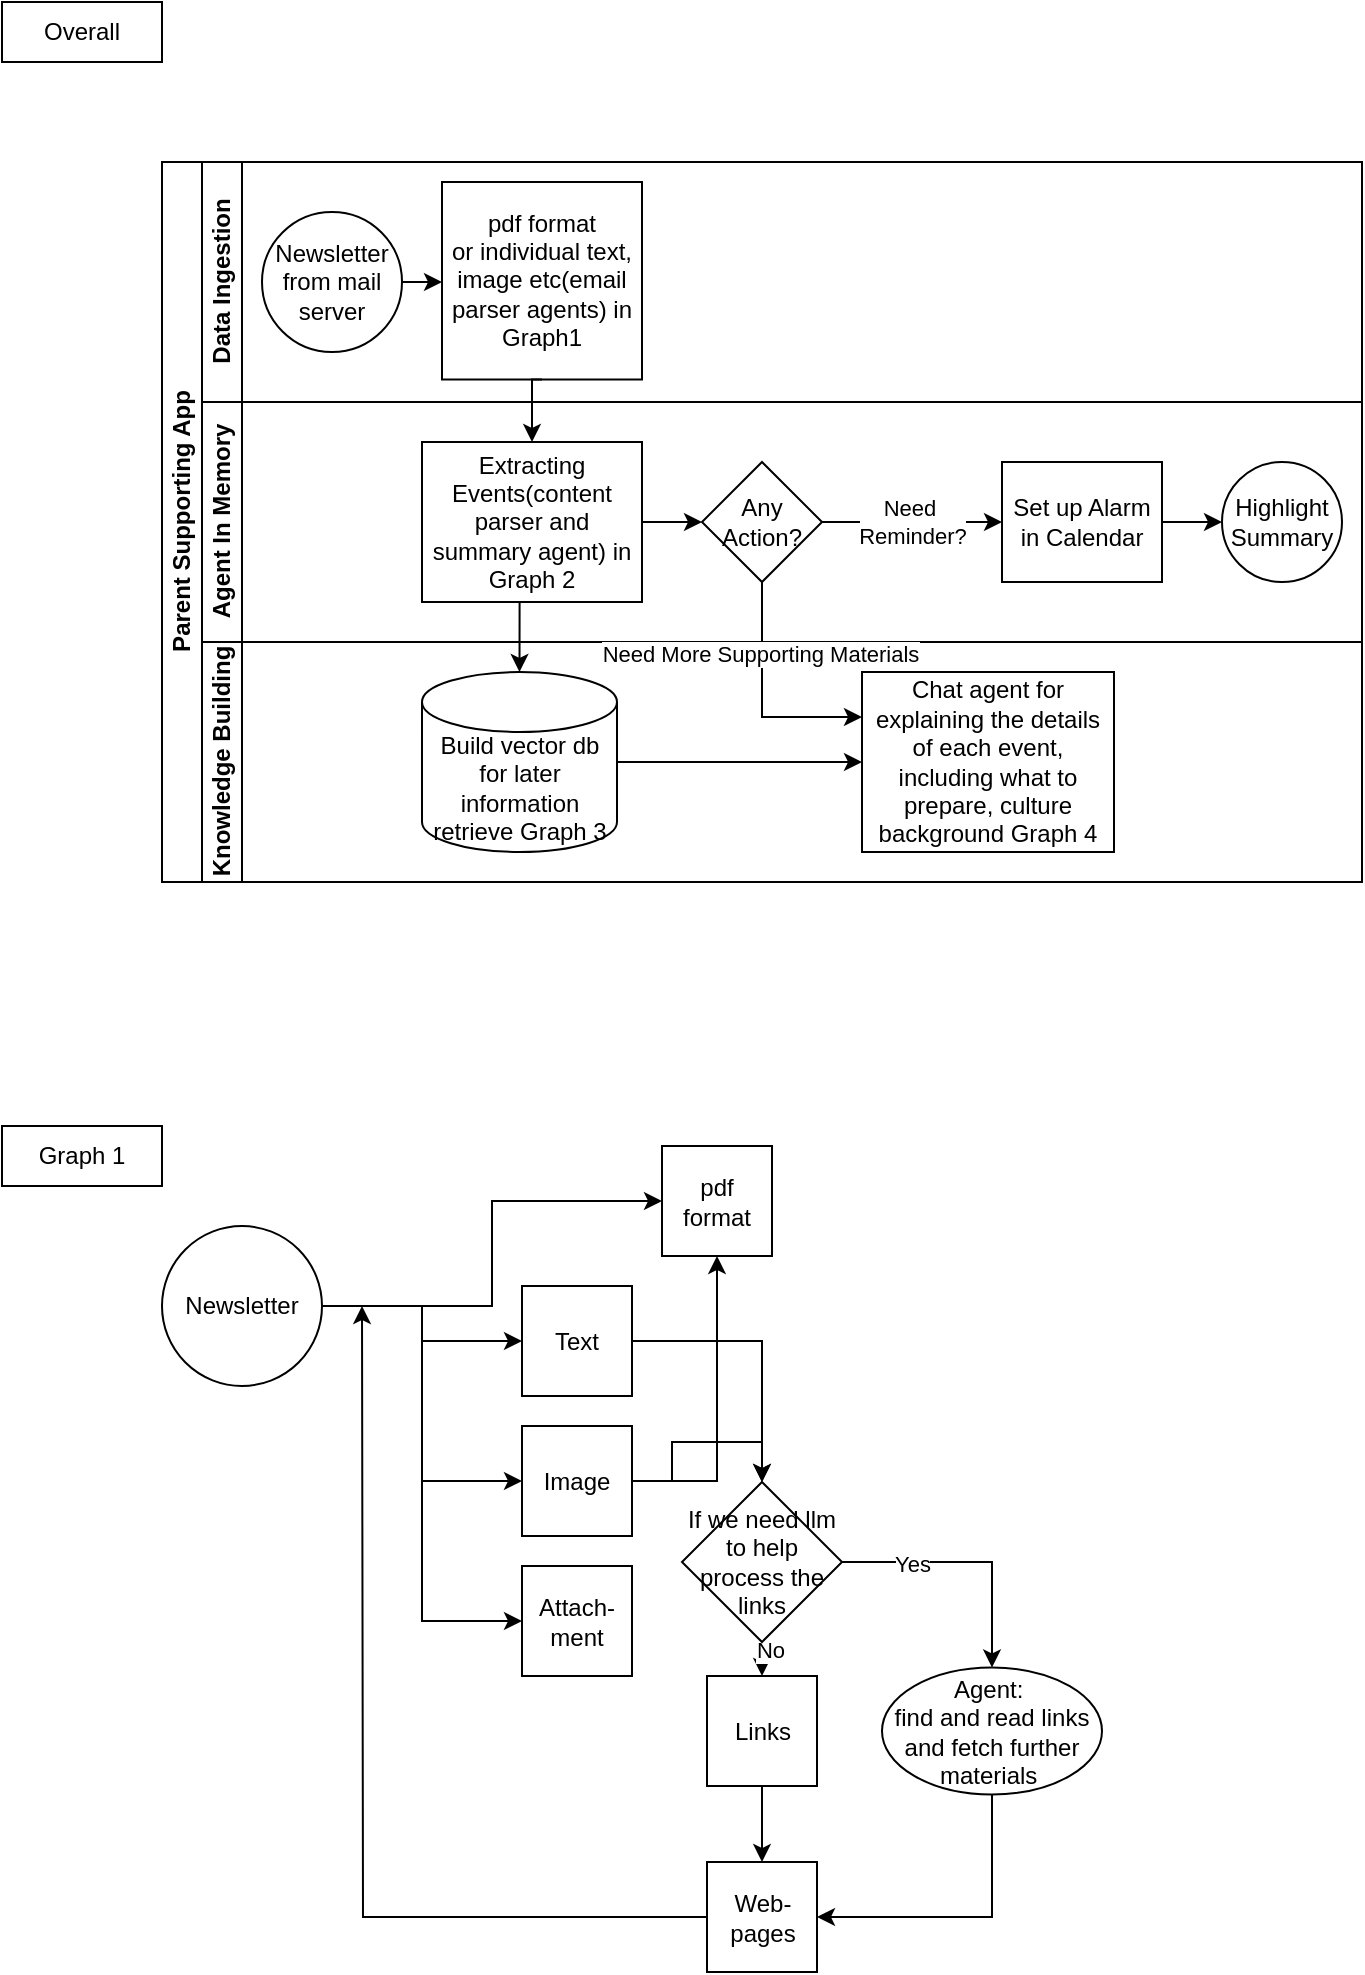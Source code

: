 <mxfile version="26.2.13" pages="2">
  <diagram id="prtHgNgQTEPvFCAcTncT" name="Page-1">
    <mxGraphModel dx="1158" dy="745" grid="1" gridSize="10" guides="1" tooltips="1" connect="1" arrows="1" fold="1" page="1" pageScale="1" pageWidth="827" pageHeight="1169" math="0" shadow="0">
      <root>
        <mxCell id="0" />
        <mxCell id="1" parent="0" />
        <mxCell id="dNxyNK7c78bLwvsdeMH5-19" value="Parent Supporting App" style="swimlane;html=1;childLayout=stackLayout;resizeParent=1;resizeParentMax=0;horizontal=0;startSize=20;horizontalStack=0;" parent="1" vertex="1">
          <mxGeometry x="120" y="120" width="600" height="360" as="geometry" />
        </mxCell>
        <mxCell id="dNxyNK7c78bLwvsdeMH5-20" value="Data Ingestion" style="swimlane;html=1;startSize=20;horizontal=0;" parent="dNxyNK7c78bLwvsdeMH5-19" vertex="1">
          <mxGeometry x="20" width="580" height="120" as="geometry" />
        </mxCell>
        <mxCell id="dNxyNK7c78bLwvsdeMH5-25" value="" style="edgeStyle=orthogonalEdgeStyle;rounded=0;orthogonalLoop=1;jettySize=auto;html=1;" parent="dNxyNK7c78bLwvsdeMH5-20" source="dNxyNK7c78bLwvsdeMH5-23" target="dNxyNK7c78bLwvsdeMH5-24" edge="1">
          <mxGeometry relative="1" as="geometry" />
        </mxCell>
        <mxCell id="dNxyNK7c78bLwvsdeMH5-23" value="Newsletter from mail server" style="ellipse;whiteSpace=wrap;html=1;" parent="dNxyNK7c78bLwvsdeMH5-20" vertex="1">
          <mxGeometry x="30" y="25" width="70" height="70" as="geometry" />
        </mxCell>
        <mxCell id="dNxyNK7c78bLwvsdeMH5-24" value="pdf format&lt;div&gt;or individual text, image etc(email parser agents) in Graph1&lt;/div&gt;" style="rounded=0;whiteSpace=wrap;html=1;fontFamily=Helvetica;fontSize=12;fontColor=#000000;align=center;" parent="dNxyNK7c78bLwvsdeMH5-20" vertex="1">
          <mxGeometry x="120" y="10" width="100" height="98.75" as="geometry" />
        </mxCell>
        <mxCell id="5y53VwKbbks-n5xjh9GS-1" style="edgeStyle=orthogonalEdgeStyle;rounded=0;orthogonalLoop=1;jettySize=auto;html=1;exitX=0.5;exitY=1;exitDx=0;exitDy=0;entryX=0.5;entryY=0;entryDx=0;entryDy=0;entryPerimeter=0;" edge="1" parent="dNxyNK7c78bLwvsdeMH5-19" source="dNxyNK7c78bLwvsdeMH5-26" target="5y53VwKbbks-n5xjh9GS-3">
          <mxGeometry relative="1" as="geometry" />
        </mxCell>
        <mxCell id="5y53VwKbbks-n5xjh9GS-2" style="edgeStyle=orthogonalEdgeStyle;rounded=0;orthogonalLoop=1;jettySize=auto;html=1;exitX=0.5;exitY=1;exitDx=0;exitDy=0;entryX=0.5;entryY=0;entryDx=0;entryDy=0;" edge="1" parent="dNxyNK7c78bLwvsdeMH5-19" source="dNxyNK7c78bLwvsdeMH5-24" target="dNxyNK7c78bLwvsdeMH5-26">
          <mxGeometry relative="1" as="geometry" />
        </mxCell>
        <mxCell id="dNxyNK7c78bLwvsdeMH5-21" value="Agent In Memory" style="swimlane;html=1;startSize=20;horizontal=0;" parent="dNxyNK7c78bLwvsdeMH5-19" vertex="1">
          <mxGeometry x="20" y="120" width="580" height="120" as="geometry" />
        </mxCell>
        <mxCell id="dNxyNK7c78bLwvsdeMH5-29" value="" style="edgeStyle=orthogonalEdgeStyle;rounded=0;orthogonalLoop=1;jettySize=auto;html=1;endArrow=classic;endFill=1;" parent="dNxyNK7c78bLwvsdeMH5-21" source="dNxyNK7c78bLwvsdeMH5-26" target="dNxyNK7c78bLwvsdeMH5-28" edge="1">
          <mxGeometry relative="1" as="geometry" />
        </mxCell>
        <mxCell id="dNxyNK7c78bLwvsdeMH5-26" value="Extracting Events(content parser and summary agent) in Graph 2" style="rounded=0;whiteSpace=wrap;html=1;fontFamily=Helvetica;fontSize=12;fontColor=#000000;align=center;" parent="dNxyNK7c78bLwvsdeMH5-21" vertex="1">
          <mxGeometry x="110" y="20" width="110" height="80" as="geometry" />
        </mxCell>
        <mxCell id="dNxyNK7c78bLwvsdeMH5-28" value="Any Action?" style="rhombus;whiteSpace=wrap;html=1;fontFamily=Helvetica;fontSize=12;fontColor=#000000;align=center;" parent="dNxyNK7c78bLwvsdeMH5-21" vertex="1">
          <mxGeometry x="250" y="30" width="60" height="60" as="geometry" />
        </mxCell>
        <mxCell id="dNxyNK7c78bLwvsdeMH5-30" value="Set up Alarm in Calendar" style="rounded=0;whiteSpace=wrap;html=1;fontFamily=Helvetica;fontSize=12;fontColor=#000000;align=center;" parent="dNxyNK7c78bLwvsdeMH5-21" vertex="1">
          <mxGeometry x="400" y="30" width="80" height="60" as="geometry" />
        </mxCell>
        <mxCell id="dNxyNK7c78bLwvsdeMH5-31" value="Need&amp;nbsp;&lt;div&gt;Reminder?&lt;/div&gt;" style="edgeStyle=orthogonalEdgeStyle;rounded=0;orthogonalLoop=1;jettySize=auto;html=1;endArrow=classic;endFill=1;" parent="dNxyNK7c78bLwvsdeMH5-21" source="dNxyNK7c78bLwvsdeMH5-28" target="dNxyNK7c78bLwvsdeMH5-30" edge="1">
          <mxGeometry relative="1" as="geometry" />
        </mxCell>
        <mxCell id="dNxyNK7c78bLwvsdeMH5-32" value="Highlight Summary" style="ellipse;whiteSpace=wrap;html=1;" parent="dNxyNK7c78bLwvsdeMH5-21" vertex="1">
          <mxGeometry x="510" y="30" width="60" height="60" as="geometry" />
        </mxCell>
        <mxCell id="dNxyNK7c78bLwvsdeMH5-33" value="" style="edgeStyle=orthogonalEdgeStyle;rounded=0;orthogonalLoop=1;jettySize=auto;html=1;endArrow=classic;endFill=1;" parent="dNxyNK7c78bLwvsdeMH5-21" source="dNxyNK7c78bLwvsdeMH5-30" target="dNxyNK7c78bLwvsdeMH5-32" edge="1">
          <mxGeometry relative="1" as="geometry" />
        </mxCell>
        <mxCell id="dNxyNK7c78bLwvsdeMH5-22" value="Knowledge Building" style="swimlane;html=1;startSize=20;horizontal=0;" parent="dNxyNK7c78bLwvsdeMH5-19" vertex="1">
          <mxGeometry x="20" y="240" width="580" height="120" as="geometry" />
        </mxCell>
        <mxCell id="5y53VwKbbks-n5xjh9GS-3" value="Build vector db for later information retrieve Graph 3" style="shape=cylinder3;whiteSpace=wrap;html=1;boundedLbl=1;backgroundOutline=1;size=15;" vertex="1" parent="dNxyNK7c78bLwvsdeMH5-22">
          <mxGeometry x="110" y="15" width="97.5" height="90" as="geometry" />
        </mxCell>
        <mxCell id="dNxyNK7c78bLwvsdeMH5-34" value="Chat agent for explaining the details of each event, including what to prepare, culture background Graph 4" style="rounded=0;whiteSpace=wrap;html=1;fontFamily=Helvetica;fontSize=12;fontColor=#000000;align=center;" parent="dNxyNK7c78bLwvsdeMH5-22" vertex="1">
          <mxGeometry x="330" y="15" width="126" height="90" as="geometry" />
        </mxCell>
        <mxCell id="5y53VwKbbks-n5xjh9GS-4" value="" style="edgeStyle=orthogonalEdgeStyle;rounded=0;orthogonalLoop=1;jettySize=auto;html=1;" edge="1" parent="dNxyNK7c78bLwvsdeMH5-22" source="5y53VwKbbks-n5xjh9GS-3" target="dNxyNK7c78bLwvsdeMH5-34">
          <mxGeometry relative="1" as="geometry" />
        </mxCell>
        <mxCell id="5y53VwKbbks-n5xjh9GS-8" style="edgeStyle=orthogonalEdgeStyle;rounded=0;orthogonalLoop=1;jettySize=auto;html=1;exitX=0.5;exitY=1;exitDx=0;exitDy=0;entryX=0;entryY=0.25;entryDx=0;entryDy=0;" edge="1" parent="dNxyNK7c78bLwvsdeMH5-19" source="dNxyNK7c78bLwvsdeMH5-28" target="dNxyNK7c78bLwvsdeMH5-34">
          <mxGeometry relative="1" as="geometry" />
        </mxCell>
        <mxCell id="5y53VwKbbks-n5xjh9GS-9" value="Need More Supporting Materials" style="edgeLabel;html=1;align=center;verticalAlign=middle;resizable=0;points=[];" vertex="1" connectable="0" parent="5y53VwKbbks-n5xjh9GS-8">
          <mxGeometry x="-0.387" y="-1" relative="1" as="geometry">
            <mxPoint as="offset" />
          </mxGeometry>
        </mxCell>
        <mxCell id="5y53VwKbbks-n5xjh9GS-13" style="edgeStyle=orthogonalEdgeStyle;rounded=0;orthogonalLoop=1;jettySize=auto;html=1;exitX=1;exitY=0.5;exitDx=0;exitDy=0;entryX=0;entryY=0.5;entryDx=0;entryDy=0;" edge="1" parent="1" source="5y53VwKbbks-n5xjh9GS-10" target="5y53VwKbbks-n5xjh9GS-12">
          <mxGeometry relative="1" as="geometry" />
        </mxCell>
        <mxCell id="5y53VwKbbks-n5xjh9GS-19" style="edgeStyle=orthogonalEdgeStyle;rounded=0;orthogonalLoop=1;jettySize=auto;html=1;exitX=1;exitY=0.5;exitDx=0;exitDy=0;entryX=0;entryY=0.5;entryDx=0;entryDy=0;" edge="1" parent="1" source="5y53VwKbbks-n5xjh9GS-10" target="5y53VwKbbks-n5xjh9GS-17">
          <mxGeometry relative="1" as="geometry">
            <Array as="points">
              <mxPoint x="250" y="692" />
              <mxPoint x="250" y="710" />
            </Array>
          </mxGeometry>
        </mxCell>
        <mxCell id="5y53VwKbbks-n5xjh9GS-20" style="edgeStyle=orthogonalEdgeStyle;rounded=0;orthogonalLoop=1;jettySize=auto;html=1;exitX=1;exitY=0.5;exitDx=0;exitDy=0;entryX=0;entryY=0.5;entryDx=0;entryDy=0;" edge="1" parent="1" source="5y53VwKbbks-n5xjh9GS-10" target="5y53VwKbbks-n5xjh9GS-18">
          <mxGeometry relative="1" as="geometry">
            <Array as="points">
              <mxPoint x="250" y="692" />
              <mxPoint x="250" y="780" />
            </Array>
          </mxGeometry>
        </mxCell>
        <mxCell id="5y53VwKbbks-n5xjh9GS-22" style="edgeStyle=orthogonalEdgeStyle;rounded=0;orthogonalLoop=1;jettySize=auto;html=1;exitX=1;exitY=0.5;exitDx=0;exitDy=0;entryX=0;entryY=0.5;entryDx=0;entryDy=0;" edge="1" parent="1" source="5y53VwKbbks-n5xjh9GS-10" target="5y53VwKbbks-n5xjh9GS-23">
          <mxGeometry relative="1" as="geometry">
            <mxPoint x="250" y="852" as="targetPoint" />
          </mxGeometry>
        </mxCell>
        <mxCell id="5y53VwKbbks-n5xjh9GS-10" value="Newsletter" style="ellipse;whiteSpace=wrap;html=1;aspect=fixed;" vertex="1" parent="1">
          <mxGeometry x="120" y="652" width="80" height="80" as="geometry" />
        </mxCell>
        <mxCell id="5y53VwKbbks-n5xjh9GS-12" value="pdf format" style="whiteSpace=wrap;html=1;aspect=fixed;" vertex="1" parent="1">
          <mxGeometry x="370" y="612" width="55" height="55" as="geometry" />
        </mxCell>
        <mxCell id="5y53VwKbbks-n5xjh9GS-16" value="Graph 1" style="rounded=0;whiteSpace=wrap;html=1;" vertex="1" parent="1">
          <mxGeometry x="40" y="602" width="80" height="30" as="geometry" />
        </mxCell>
        <mxCell id="5y53VwKbbks-n5xjh9GS-17" value="Text" style="whiteSpace=wrap;html=1;aspect=fixed;" vertex="1" parent="1">
          <mxGeometry x="300" y="682" width="55" height="55" as="geometry" />
        </mxCell>
        <mxCell id="5y53VwKbbks-n5xjh9GS-25" style="edgeStyle=orthogonalEdgeStyle;rounded=0;orthogonalLoop=1;jettySize=auto;html=1;exitX=1;exitY=0.5;exitDx=0;exitDy=0;entryX=0.5;entryY=1;entryDx=0;entryDy=0;" edge="1" parent="1" source="5y53VwKbbks-n5xjh9GS-18" target="5y53VwKbbks-n5xjh9GS-12">
          <mxGeometry relative="1" as="geometry">
            <mxPoint x="400" y="672" as="targetPoint" />
          </mxGeometry>
        </mxCell>
        <mxCell id="R4Xwn0ZiN76HHbU-r614-4" style="edgeStyle=orthogonalEdgeStyle;rounded=0;orthogonalLoop=1;jettySize=auto;html=1;exitX=1;exitY=0.5;exitDx=0;exitDy=0;entryX=0.5;entryY=0;entryDx=0;entryDy=0;" edge="1" parent="1" source="R4Xwn0ZiN76HHbU-r614-6" target="R4Xwn0ZiN76HHbU-r614-2">
          <mxGeometry relative="1" as="geometry" />
        </mxCell>
        <mxCell id="R4Xwn0ZiN76HHbU-r614-9" value="Yes" style="edgeLabel;html=1;align=center;verticalAlign=middle;resizable=0;points=[];" vertex="1" connectable="0" parent="R4Xwn0ZiN76HHbU-r614-4">
          <mxGeometry x="-0.452" y="-1" relative="1" as="geometry">
            <mxPoint as="offset" />
          </mxGeometry>
        </mxCell>
        <mxCell id="5y53VwKbbks-n5xjh9GS-18" value="Image" style="whiteSpace=wrap;html=1;aspect=fixed;" vertex="1" parent="1">
          <mxGeometry x="300" y="752" width="55" height="55" as="geometry" />
        </mxCell>
        <mxCell id="5y53VwKbbks-n5xjh9GS-23" value="Attach-ment" style="whiteSpace=wrap;html=1;aspect=fixed;" vertex="1" parent="1">
          <mxGeometry x="300" y="822" width="55" height="55" as="geometry" />
        </mxCell>
        <mxCell id="5y53VwKbbks-n5xjh9GS-34" style="edgeStyle=orthogonalEdgeStyle;rounded=0;orthogonalLoop=1;jettySize=auto;html=1;exitX=0.5;exitY=1;exitDx=0;exitDy=0;entryX=0.5;entryY=0;entryDx=0;entryDy=0;" edge="1" parent="1" source="5y53VwKbbks-n5xjh9GS-26" target="5y53VwKbbks-n5xjh9GS-28">
          <mxGeometry relative="1" as="geometry" />
        </mxCell>
        <mxCell id="5y53VwKbbks-n5xjh9GS-26" value="Links" style="whiteSpace=wrap;html=1;aspect=fixed;" vertex="1" parent="1">
          <mxGeometry x="392.5" y="877" width="55" height="55" as="geometry" />
        </mxCell>
        <mxCell id="5y53VwKbbks-n5xjh9GS-35" style="edgeStyle=orthogonalEdgeStyle;rounded=0;orthogonalLoop=1;jettySize=auto;html=1;exitX=0;exitY=0.5;exitDx=0;exitDy=0;" edge="1" parent="1" source="5y53VwKbbks-n5xjh9GS-28">
          <mxGeometry relative="1" as="geometry">
            <mxPoint x="220" y="692" as="targetPoint" />
          </mxGeometry>
        </mxCell>
        <mxCell id="5y53VwKbbks-n5xjh9GS-28" value="Web-pages" style="whiteSpace=wrap;html=1;aspect=fixed;" vertex="1" parent="1">
          <mxGeometry x="392.5" y="970" width="55" height="55" as="geometry" />
        </mxCell>
        <mxCell id="5y53VwKbbks-n5xjh9GS-43" value="Overall" style="rounded=0;whiteSpace=wrap;html=1;" vertex="1" parent="1">
          <mxGeometry x="40" y="40" width="80" height="30" as="geometry" />
        </mxCell>
        <mxCell id="R4Xwn0ZiN76HHbU-r614-11" style="edgeStyle=orthogonalEdgeStyle;rounded=0;orthogonalLoop=1;jettySize=auto;html=1;exitX=0.5;exitY=1;exitDx=0;exitDy=0;entryX=1;entryY=0.5;entryDx=0;entryDy=0;" edge="1" parent="1" source="R4Xwn0ZiN76HHbU-r614-2" target="5y53VwKbbks-n5xjh9GS-28">
          <mxGeometry relative="1" as="geometry" />
        </mxCell>
        <mxCell id="R4Xwn0ZiN76HHbU-r614-2" value="Agent:&amp;nbsp;&lt;div&gt;find and read links and fetch further materials&amp;nbsp;&lt;/div&gt;" style="ellipse;whiteSpace=wrap;html=1;" vertex="1" parent="1">
          <mxGeometry x="480" y="872.75" width="110" height="63.5" as="geometry" />
        </mxCell>
        <mxCell id="R4Xwn0ZiN76HHbU-r614-5" value="" style="edgeStyle=orthogonalEdgeStyle;rounded=0;orthogonalLoop=1;jettySize=auto;html=1;exitX=1;exitY=0.5;exitDx=0;exitDy=0;entryX=0.5;entryY=0;entryDx=0;entryDy=0;" edge="1" parent="1" source="5y53VwKbbks-n5xjh9GS-18" target="R4Xwn0ZiN76HHbU-r614-6">
          <mxGeometry relative="1" as="geometry">
            <mxPoint x="355" y="780" as="sourcePoint" />
            <mxPoint x="420" y="877" as="targetPoint" />
          </mxGeometry>
        </mxCell>
        <mxCell id="R4Xwn0ZiN76HHbU-r614-7" value="" style="edgeStyle=orthogonalEdgeStyle;rounded=0;orthogonalLoop=1;jettySize=auto;html=1;exitX=1;exitY=0.5;exitDx=0;exitDy=0;entryX=0.5;entryY=0;entryDx=0;entryDy=0;" edge="1" parent="1" source="5y53VwKbbks-n5xjh9GS-17" target="R4Xwn0ZiN76HHbU-r614-6">
          <mxGeometry relative="1" as="geometry">
            <mxPoint x="355" y="710" as="sourcePoint" />
            <mxPoint x="420" y="877" as="targetPoint" />
          </mxGeometry>
        </mxCell>
        <mxCell id="R4Xwn0ZiN76HHbU-r614-8" style="edgeStyle=orthogonalEdgeStyle;rounded=0;orthogonalLoop=1;jettySize=auto;html=1;exitX=0.5;exitY=1;exitDx=0;exitDy=0;entryX=0.5;entryY=0;entryDx=0;entryDy=0;" edge="1" parent="1" source="R4Xwn0ZiN76HHbU-r614-6" target="5y53VwKbbks-n5xjh9GS-26">
          <mxGeometry relative="1" as="geometry" />
        </mxCell>
        <mxCell id="R4Xwn0ZiN76HHbU-r614-10" value="No" style="edgeLabel;html=1;align=center;verticalAlign=middle;resizable=0;points=[];" vertex="1" connectable="0" parent="R4Xwn0ZiN76HHbU-r614-8">
          <mxGeometry x="-0.529" y="4" relative="1" as="geometry">
            <mxPoint as="offset" />
          </mxGeometry>
        </mxCell>
        <mxCell id="R4Xwn0ZiN76HHbU-r614-6" value="If we need llm to help process the links" style="rhombus;whiteSpace=wrap;html=1;" vertex="1" parent="1">
          <mxGeometry x="380" y="780" width="80" height="80" as="geometry" />
        </mxCell>
      </root>
    </mxGraphModel>
  </diagram>
  <diagram id="DFF__3ycY6a9SVzwUyJW" name="Page-2">
    <mxGraphModel dx="1158" dy="745" grid="1" gridSize="10" guides="1" tooltips="1" connect="1" arrows="1" fold="1" page="1" pageScale="1" pageWidth="850" pageHeight="1100" math="0" shadow="0">
      <root>
        <mxCell id="0" />
        <mxCell id="1" parent="0" />
        <mxCell id="Lovnf33-QDP1_AGDgLiH-1" value="Graph 2" style="rounded=0;whiteSpace=wrap;html=1;" vertex="1" parent="1">
          <mxGeometry x="40" y="40" width="80" height="30" as="geometry" />
        </mxCell>
        <mxCell id="7hAKYew9Qm8sifykrpLt-5" style="edgeStyle=orthogonalEdgeStyle;rounded=0;orthogonalLoop=1;jettySize=auto;html=1;exitX=1;exitY=0.5;exitDx=0;exitDy=0;entryX=0;entryY=0.5;entryDx=0;entryDy=0;" edge="1" parent="1" source="7hAKYew9Qm8sifykrpLt-1" target="7hAKYew9Qm8sifykrpLt-4">
          <mxGeometry relative="1" as="geometry" />
        </mxCell>
        <mxCell id="7hAKYew9Qm8sifykrpLt-1" value="pdf" style="whiteSpace=wrap;html=1;aspect=fixed;" vertex="1" parent="1">
          <mxGeometry x="53" y="110" width="55" height="55" as="geometry" />
        </mxCell>
        <mxCell id="7hAKYew9Qm8sifykrpLt-6" style="edgeStyle=orthogonalEdgeStyle;rounded=0;orthogonalLoop=1;jettySize=auto;html=1;exitX=1;exitY=0.5;exitDx=0;exitDy=0;entryX=0;entryY=0.5;entryDx=0;entryDy=0;" edge="1" parent="1" source="7hAKYew9Qm8sifykrpLt-2" target="7hAKYew9Qm8sifykrpLt-4">
          <mxGeometry relative="1" as="geometry" />
        </mxCell>
        <mxCell id="7hAKYew9Qm8sifykrpLt-2" value="text" style="whiteSpace=wrap;html=1;aspect=fixed;" vertex="1" parent="1">
          <mxGeometry x="53" y="180" width="55" height="55" as="geometry" />
        </mxCell>
        <mxCell id="7hAKYew9Qm8sifykrpLt-18" style="edgeStyle=orthogonalEdgeStyle;rounded=0;orthogonalLoop=1;jettySize=auto;html=1;exitX=1;exitY=0.5;exitDx=0;exitDy=0;entryX=0;entryY=0.5;entryDx=0;entryDy=0;" edge="1" parent="1" source="7hAKYew9Qm8sifykrpLt-4" target="7hAKYew9Qm8sifykrpLt-17">
          <mxGeometry relative="1" as="geometry" />
        </mxCell>
        <mxCell id="7hAKYew9Qm8sifykrpLt-4" value="Agent: extract event, date, details" style="ellipse;whiteSpace=wrap;html=1;" vertex="1" parent="1">
          <mxGeometry x="183" y="97.5" width="120" height="80" as="geometry" />
        </mxCell>
        <mxCell id="7hAKYew9Qm8sifykrpLt-9" value="" style="shape=note;whiteSpace=wrap;html=1;backgroundOutline=1;darkOpacity=0.05;size=7;" vertex="1" parent="1">
          <mxGeometry x="43" y="135" width="20" height="25" as="geometry" />
        </mxCell>
        <mxCell id="7hAKYew9Qm8sifykrpLt-11" value="" style="shape=note;whiteSpace=wrap;html=1;backgroundOutline=1;darkOpacity=0.05;size=7;" vertex="1" parent="1">
          <mxGeometry x="53" y="145" width="20" height="25" as="geometry" />
        </mxCell>
        <mxCell id="7hAKYew9Qm8sifykrpLt-12" value="" style="shape=note;whiteSpace=wrap;html=1;backgroundOutline=1;darkOpacity=0.05;size=7;" vertex="1" parent="1">
          <mxGeometry x="63" y="155" width="20" height="25" as="geometry" />
        </mxCell>
        <mxCell id="7hAKYew9Qm8sifykrpLt-13" value="" style="shape=note;whiteSpace=wrap;html=1;backgroundOutline=1;darkOpacity=0.05;size=7;" vertex="1" parent="1">
          <mxGeometry x="43" y="200" width="20" height="25" as="geometry" />
        </mxCell>
        <mxCell id="7hAKYew9Qm8sifykrpLt-14" value="" style="shape=note;whiteSpace=wrap;html=1;backgroundOutline=1;darkOpacity=0.05;size=7;" vertex="1" parent="1">
          <mxGeometry x="53" y="210" width="20" height="25" as="geometry" />
        </mxCell>
        <mxCell id="7hAKYew9Qm8sifykrpLt-15" value="" style="shape=note;whiteSpace=wrap;html=1;backgroundOutline=1;darkOpacity=0.05;size=7;" vertex="1" parent="1">
          <mxGeometry x="63" y="220" width="20" height="25" as="geometry" />
        </mxCell>
        <mxCell id="7hAKYew9Qm8sifykrpLt-17" value="Event List&lt;div&gt;(event title, date, rsvp deadline/link, preparation details)&lt;/div&gt;" style="whiteSpace=wrap;html=1;aspect=fixed;" vertex="1" parent="1">
          <mxGeometry x="360" y="87.5" width="100" height="100" as="geometry" />
        </mxCell>
        <mxCell id="7hAKYew9Qm8sifykrpLt-26" style="edgeStyle=orthogonalEdgeStyle;rounded=0;orthogonalLoop=1;jettySize=auto;html=1;exitX=0;exitY=1;exitDx=0;exitDy=0;entryX=0.5;entryY=0;entryDx=0;entryDy=0;" edge="1" parent="1" source="7hAKYew9Qm8sifykrpLt-19" target="7hAKYew9Qm8sifykrpLt-24">
          <mxGeometry relative="1" as="geometry" />
        </mxCell>
        <mxCell id="7hAKYew9Qm8sifykrpLt-28" value="Yes" style="edgeLabel;html=1;align=center;verticalAlign=middle;resizable=0;points=[];" vertex="1" connectable="0" parent="7hAKYew9Qm8sifykrpLt-26">
          <mxGeometry x="-0.244" y="1" relative="1" as="geometry">
            <mxPoint as="offset" />
          </mxGeometry>
        </mxCell>
        <mxCell id="7hAKYew9Qm8sifykrpLt-32" style="edgeStyle=orthogonalEdgeStyle;rounded=0;orthogonalLoop=1;jettySize=auto;html=1;exitX=1;exitY=1;exitDx=0;exitDy=0;entryX=0.5;entryY=0;entryDx=0;entryDy=0;" edge="1" parent="1" source="7hAKYew9Qm8sifykrpLt-19" target="7hAKYew9Qm8sifykrpLt-31">
          <mxGeometry relative="1" as="geometry" />
        </mxCell>
        <mxCell id="7hAKYew9Qm8sifykrpLt-33" value="Yes" style="edgeLabel;html=1;align=center;verticalAlign=middle;resizable=0;points=[];" vertex="1" connectable="0" parent="7hAKYew9Qm8sifykrpLt-32">
          <mxGeometry x="0.103" y="2" relative="1" as="geometry">
            <mxPoint as="offset" />
          </mxGeometry>
        </mxCell>
        <mxCell id="7hAKYew9Qm8sifykrpLt-19" value="Agent: Check for duplicates, conflict etc" style="ellipse;whiteSpace=wrap;html=1;" vertex="1" parent="1">
          <mxGeometry x="503" y="97.5" width="120" height="80" as="geometry" />
        </mxCell>
        <mxCell id="7hAKYew9Qm8sifykrpLt-20" style="edgeStyle=orthogonalEdgeStyle;rounded=0;orthogonalLoop=1;jettySize=auto;html=1;exitX=1;exitY=0.5;exitDx=0;exitDy=0;entryX=0;entryY=0.5;entryDx=0;entryDy=0;" edge="1" parent="1" source="7hAKYew9Qm8sifykrpLt-17" target="7hAKYew9Qm8sifykrpLt-19">
          <mxGeometry relative="1" as="geometry">
            <mxPoint x="313" y="148" as="sourcePoint" />
            <mxPoint x="383" y="148" as="targetPoint" />
          </mxGeometry>
        </mxCell>
        <mxCell id="7hAKYew9Qm8sifykrpLt-22" style="edgeStyle=orthogonalEdgeStyle;rounded=0;orthogonalLoop=1;jettySize=auto;html=1;exitX=1;exitY=0.5;exitDx=0;exitDy=0;" edge="1" parent="1" source="Mle_WoQpIbaZG8xynL8d-6">
          <mxGeometry relative="1" as="geometry">
            <mxPoint x="173" y="140" as="targetPoint" />
            <mxPoint x="123" y="320" as="sourcePoint" />
          </mxGeometry>
        </mxCell>
        <mxCell id="7hAKYew9Qm8sifykrpLt-27" style="edgeStyle=orthogonalEdgeStyle;rounded=0;orthogonalLoop=1;jettySize=auto;html=1;exitX=0;exitY=0.5;exitDx=0;exitDy=0;entryX=0.5;entryY=1;entryDx=0;entryDy=0;" edge="1" parent="1" source="7hAKYew9Qm8sifykrpLt-24" target="7hAKYew9Qm8sifykrpLt-17">
          <mxGeometry relative="1" as="geometry" />
        </mxCell>
        <mxCell id="7hAKYew9Qm8sifykrpLt-29" value="Remove duplicates&lt;div&gt;Update event list&lt;/div&gt;" style="edgeLabel;html=1;align=center;verticalAlign=middle;resizable=0;points=[];" vertex="1" connectable="0" parent="7hAKYew9Qm8sifykrpLt-27">
          <mxGeometry x="-0.061" y="1" relative="1" as="geometry">
            <mxPoint as="offset" />
          </mxGeometry>
        </mxCell>
        <mxCell id="7hAKYew9Qm8sifykrpLt-24" value="duplicates" style="rhombus;whiteSpace=wrap;html=1;" vertex="1" parent="1">
          <mxGeometry x="443" y="220" width="80" height="80" as="geometry" />
        </mxCell>
        <mxCell id="7hAKYew9Qm8sifykrpLt-37" style="edgeStyle=orthogonalEdgeStyle;rounded=0;orthogonalLoop=1;jettySize=auto;html=1;exitX=0.5;exitY=1;exitDx=0;exitDy=0;entryX=0.5;entryY=0;entryDx=0;entryDy=0;" edge="1" parent="1" source="7hAKYew9Qm8sifykrpLt-31" target="7hAKYew9Qm8sifykrpLt-36">
          <mxGeometry relative="1" as="geometry" />
        </mxCell>
        <mxCell id="7hAKYew9Qm8sifykrpLt-31" value="Conflict" style="rhombus;whiteSpace=wrap;html=1;" vertex="1" parent="1">
          <mxGeometry x="603" y="220" width="80" height="80" as="geometry" />
        </mxCell>
        <mxCell id="7hAKYew9Qm8sifykrpLt-38" style="edgeStyle=orthogonalEdgeStyle;rounded=0;orthogonalLoop=1;jettySize=auto;html=1;exitX=1;exitY=0.5;exitDx=0;exitDy=0;entryX=0.5;entryY=0;entryDx=0;entryDy=0;" edge="1" parent="1" source="7hAKYew9Qm8sifykrpLt-36" target="7hAKYew9Qm8sifykrpLt-17">
          <mxGeometry relative="1" as="geometry" />
        </mxCell>
        <mxCell id="7hAKYew9Qm8sifykrpLt-39" value="Add priority label&lt;div&gt;&amp;nbsp;to event list&amp;nbsp;&lt;div&gt;and update event list&lt;/div&gt;&lt;/div&gt;" style="edgeLabel;html=1;align=center;verticalAlign=middle;resizable=0;points=[];" vertex="1" connectable="0" parent="7hAKYew9Qm8sifykrpLt-38">
          <mxGeometry x="-0.667" y="1" relative="1" as="geometry">
            <mxPoint as="offset" />
          </mxGeometry>
        </mxCell>
        <mxCell id="7hAKYew9Qm8sifykrpLt-36" value="Agent: Give warning, clarify if it is updating or real conflict with other events and ask user input for priority" style="ellipse;whiteSpace=wrap;html=1;" vertex="1" parent="1">
          <mxGeometry x="576.5" y="350" width="133" height="100" as="geometry" />
        </mxCell>
        <mxCell id="BK6yk2YCl5dQxtEjMAI--1" value="Graph 3" style="rounded=0;whiteSpace=wrap;html=1;" vertex="1" parent="1">
          <mxGeometry x="40" y="481" width="80" height="30" as="geometry" />
        </mxCell>
        <mxCell id="BK6yk2YCl5dQxtEjMAI--4" style="edgeStyle=orthogonalEdgeStyle;rounded=0;orthogonalLoop=1;jettySize=auto;html=1;exitX=1;exitY=0.5;exitDx=0;exitDy=0;" edge="1" parent="1" source="BK6yk2YCl5dQxtEjMAI--7" target="BK6yk2YCl5dQxtEjMAI--3">
          <mxGeometry relative="1" as="geometry" />
        </mxCell>
        <mxCell id="23NNXlLXaYdMbPX7hOyJ-1" value="Yes" style="edgeLabel;html=1;align=center;verticalAlign=middle;resizable=0;points=[];" vertex="1" connectable="0" parent="BK6yk2YCl5dQxtEjMAI--4">
          <mxGeometry x="-0.2" y="-2" relative="1" as="geometry">
            <mxPoint as="offset" />
          </mxGeometry>
        </mxCell>
        <mxCell id="BK6yk2YCl5dQxtEjMAI--2" value="Event List&lt;div&gt;(event title, date, rsvp deadline/link, preparation details)&lt;/div&gt;" style="whiteSpace=wrap;html=1;aspect=fixed;" vertex="1" parent="1">
          <mxGeometry x="40" y="541" width="100" height="100" as="geometry" />
        </mxCell>
        <mxCell id="BK6yk2YCl5dQxtEjMAI--5" style="edgeStyle=orthogonalEdgeStyle;rounded=0;orthogonalLoop=1;jettySize=auto;html=1;exitX=1;exitY=0.5;exitDx=0;exitDy=0;entryX=0;entryY=0.5;entryDx=0;entryDy=0;" edge="1" parent="1" source="BK6yk2YCl5dQxtEjMAI--3" target="BK6yk2YCl5dQxtEjMAI--6">
          <mxGeometry relative="1" as="geometry">
            <mxPoint x="420" y="591" as="targetPoint" />
          </mxGeometry>
        </mxCell>
        <mxCell id="BK6yk2YCl5dQxtEjMAI--3" value="Agent: search online to complete the info, build tags from description, give priority evaluation" style="ellipse;whiteSpace=wrap;html=1;" vertex="1" parent="1">
          <mxGeometry x="310" y="541" width="167" height="100" as="geometry" />
        </mxCell>
        <mxCell id="BK6yk2YCl5dQxtEjMAI--6" value="Build vector db" style="whiteSpace=wrap;html=1;aspect=fixed;" vertex="1" parent="1">
          <mxGeometry x="503" y="541" width="100" height="100" as="geometry" />
        </mxCell>
        <mxCell id="BK6yk2YCl5dQxtEjMAI--8" value="" style="edgeStyle=orthogonalEdgeStyle;rounded=0;orthogonalLoop=1;jettySize=auto;html=1;" edge="1" parent="1" source="BK6yk2YCl5dQxtEjMAI--2" target="BK6yk2YCl5dQxtEjMAI--7">
          <mxGeometry relative="1" as="geometry" />
        </mxCell>
        <mxCell id="BK6yk2YCl5dQxtEjMAI--9" value="" style="edgeStyle=orthogonalEdgeStyle;rounded=0;orthogonalLoop=1;jettySize=auto;html=1;exitX=1;exitY=0.5;exitDx=0;exitDy=0;" edge="1" parent="1" source="BK6yk2YCl5dQxtEjMAI--2" target="BK6yk2YCl5dQxtEjMAI--7">
          <mxGeometry relative="1" as="geometry">
            <mxPoint x="140" y="591" as="sourcePoint" />
            <mxPoint x="310" y="591" as="targetPoint" />
          </mxGeometry>
        </mxCell>
        <mxCell id="23NNXlLXaYdMbPX7hOyJ-2" style="edgeStyle=orthogonalEdgeStyle;rounded=0;orthogonalLoop=1;jettySize=auto;html=1;exitX=0.5;exitY=1;exitDx=0;exitDy=0;" edge="1" parent="1" source="BK6yk2YCl5dQxtEjMAI--7" target="23NNXlLXaYdMbPX7hOyJ-3">
          <mxGeometry relative="1" as="geometry">
            <mxPoint x="310" y="721" as="targetPoint" />
            <Array as="points">
              <mxPoint x="220" y="721" />
            </Array>
          </mxGeometry>
        </mxCell>
        <mxCell id="BK6yk2YCl5dQxtEjMAI--7" value="If we need llm to help process event details" style="rhombus;whiteSpace=wrap;html=1;" vertex="1" parent="1">
          <mxGeometry x="170" y="541" width="100" height="100" as="geometry" />
        </mxCell>
        <mxCell id="23NNXlLXaYdMbPX7hOyJ-4" style="edgeStyle=orthogonalEdgeStyle;rounded=0;orthogonalLoop=1;jettySize=auto;html=1;exitX=1;exitY=0.5;exitDx=0;exitDy=0;" edge="1" parent="1" source="23NNXlLXaYdMbPX7hOyJ-3">
          <mxGeometry relative="1" as="geometry">
            <mxPoint x="490" y="591" as="targetPoint" />
          </mxGeometry>
        </mxCell>
        <mxCell id="23NNXlLXaYdMbPX7hOyJ-3" value="Manual label and features building" style="whiteSpace=wrap;html=1;aspect=fixed;" vertex="1" parent="1">
          <mxGeometry x="353.5" y="681" width="80" height="80" as="geometry" />
        </mxCell>
        <mxCell id="Mle_WoQpIbaZG8xynL8d-1" value="Graph 4" style="rounded=0;whiteSpace=wrap;html=1;" vertex="1" parent="1">
          <mxGeometry x="40" y="840" width="80" height="30" as="geometry" />
        </mxCell>
        <mxCell id="Mle_WoQpIbaZG8xynL8d-11" style="edgeStyle=orthogonalEdgeStyle;rounded=0;orthogonalLoop=1;jettySize=auto;html=1;exitX=1;exitY=0.5;exitDx=0;exitDy=0;entryX=0;entryY=0.5;entryDx=0;entryDy=0;" edge="1" parent="1" source="Mle_WoQpIbaZG8xynL8d-2" target="Mle_WoQpIbaZG8xynL8d-3">
          <mxGeometry relative="1" as="geometry" />
        </mxCell>
        <mxCell id="Mle_WoQpIbaZG8xynL8d-12" value="RAG" style="edgeLabel;html=1;align=center;verticalAlign=middle;resizable=0;points=[];" vertex="1" connectable="0" parent="Mle_WoQpIbaZG8xynL8d-11">
          <mxGeometry x="-0.302" y="4" relative="1" as="geometry">
            <mxPoint as="offset" />
          </mxGeometry>
        </mxCell>
        <mxCell id="Mle_WoQpIbaZG8xynL8d-2" value="Vector db or raw pdfs" style="whiteSpace=wrap;html=1;aspect=fixed;" vertex="1" parent="1">
          <mxGeometry x="390" y="840" width="70" height="70" as="geometry" />
        </mxCell>
        <mxCell id="Mle_WoQpIbaZG8xynL8d-3" value="Agent: find and return recent events, highlight conflicts and show preparation details" style="ellipse;whiteSpace=wrap;html=1;" vertex="1" parent="1">
          <mxGeometry x="503" y="825" width="167" height="100" as="geometry" />
        </mxCell>
        <mxCell id="Mle_WoQpIbaZG8xynL8d-8" style="edgeStyle=orthogonalEdgeStyle;rounded=0;orthogonalLoop=1;jettySize=auto;html=1;exitX=1;exitY=0.5;exitDx=0;exitDy=0;entryX=0;entryY=0.5;entryDx=0;entryDy=0;" edge="1" parent="1" source="Mle_WoQpIbaZG8xynL8d-5" target="Mle_WoQpIbaZG8xynL8d-7">
          <mxGeometry relative="1" as="geometry" />
        </mxCell>
        <mxCell id="Mle_WoQpIbaZG8xynL8d-5" value="User Proxy Agent: Ask for details of a event or ask for recent events" style="ellipse;whiteSpace=wrap;html=1;" vertex="1" parent="1">
          <mxGeometry x="63" y="880" width="167" height="100" as="geometry" />
        </mxCell>
        <mxCell id="Mle_WoQpIbaZG8xynL8d-6" value="User proxy agent: User defined filter&lt;div&gt;(Such as grade)&lt;/div&gt;" style="ellipse;whiteSpace=wrap;html=1;" vertex="1" parent="1">
          <mxGeometry x="21" y="280" width="120" height="80" as="geometry" />
        </mxCell>
        <mxCell id="Mle_WoQpIbaZG8xynL8d-9" style="edgeStyle=orthogonalEdgeStyle;rounded=0;orthogonalLoop=1;jettySize=auto;html=1;exitX=1;exitY=0.5;exitDx=0;exitDy=0;entryX=0;entryY=0.5;entryDx=0;entryDy=0;" edge="1" parent="1" source="Mle_WoQpIbaZG8xynL8d-7" target="Mle_WoQpIbaZG8xynL8d-2">
          <mxGeometry relative="1" as="geometry" />
        </mxCell>
        <mxCell id="Mle_WoQpIbaZG8xynL8d-10" value="Yes" style="edgeLabel;html=1;align=center;verticalAlign=middle;resizable=0;points=[];" vertex="1" connectable="0" parent="Mle_WoQpIbaZG8xynL8d-9">
          <mxGeometry x="0.086" y="1" relative="1" as="geometry">
            <mxPoint as="offset" />
          </mxGeometry>
        </mxCell>
        <mxCell id="Mle_WoQpIbaZG8xynL8d-14" style="edgeStyle=orthogonalEdgeStyle;rounded=0;orthogonalLoop=1;jettySize=auto;html=1;exitX=1;exitY=0.5;exitDx=0;exitDy=0;entryX=0;entryY=0.5;entryDx=0;entryDy=0;" edge="1" parent="1" source="Mle_WoQpIbaZG8xynL8d-7" target="Mle_WoQpIbaZG8xynL8d-13">
          <mxGeometry relative="1" as="geometry" />
        </mxCell>
        <mxCell id="Mle_WoQpIbaZG8xynL8d-15" value="No" style="edgeLabel;html=1;align=center;verticalAlign=middle;resizable=0;points=[];" vertex="1" connectable="0" parent="Mle_WoQpIbaZG8xynL8d-14">
          <mxGeometry x="-0.026" y="2" relative="1" as="geometry">
            <mxPoint as="offset" />
          </mxGeometry>
        </mxCell>
        <mxCell id="Mle_WoQpIbaZG8xynL8d-7" value="ask for recent events" style="rhombus;whiteSpace=wrap;html=1;" vertex="1" parent="1">
          <mxGeometry x="260" y="890" width="80" height="80" as="geometry" />
        </mxCell>
        <mxCell id="Mle_WoQpIbaZG8xynL8d-19" value="RAG" style="edgeStyle=orthogonalEdgeStyle;rounded=0;orthogonalLoop=1;jettySize=auto;html=1;exitX=1;exitY=0.5;exitDx=0;exitDy=0;entryX=0;entryY=0.5;entryDx=0;entryDy=0;" edge="1" parent="1" source="Mle_WoQpIbaZG8xynL8d-13" target="Mle_WoQpIbaZG8xynL8d-16">
          <mxGeometry relative="1" as="geometry" />
        </mxCell>
        <mxCell id="Mle_WoQpIbaZG8xynL8d-13" value="Vector db" style="whiteSpace=wrap;html=1;aspect=fixed;" vertex="1" parent="1">
          <mxGeometry x="390" y="960" width="70" height="70" as="geometry" />
        </mxCell>
        <mxCell id="Mle_WoQpIbaZG8xynL8d-16" value="Agent: give a summary of the event, including the time, details, conflict, preparation" style="ellipse;whiteSpace=wrap;html=1;" vertex="1" parent="1">
          <mxGeometry x="510" y="945" width="167" height="100" as="geometry" />
        </mxCell>
      </root>
    </mxGraphModel>
  </diagram>
</mxfile>

